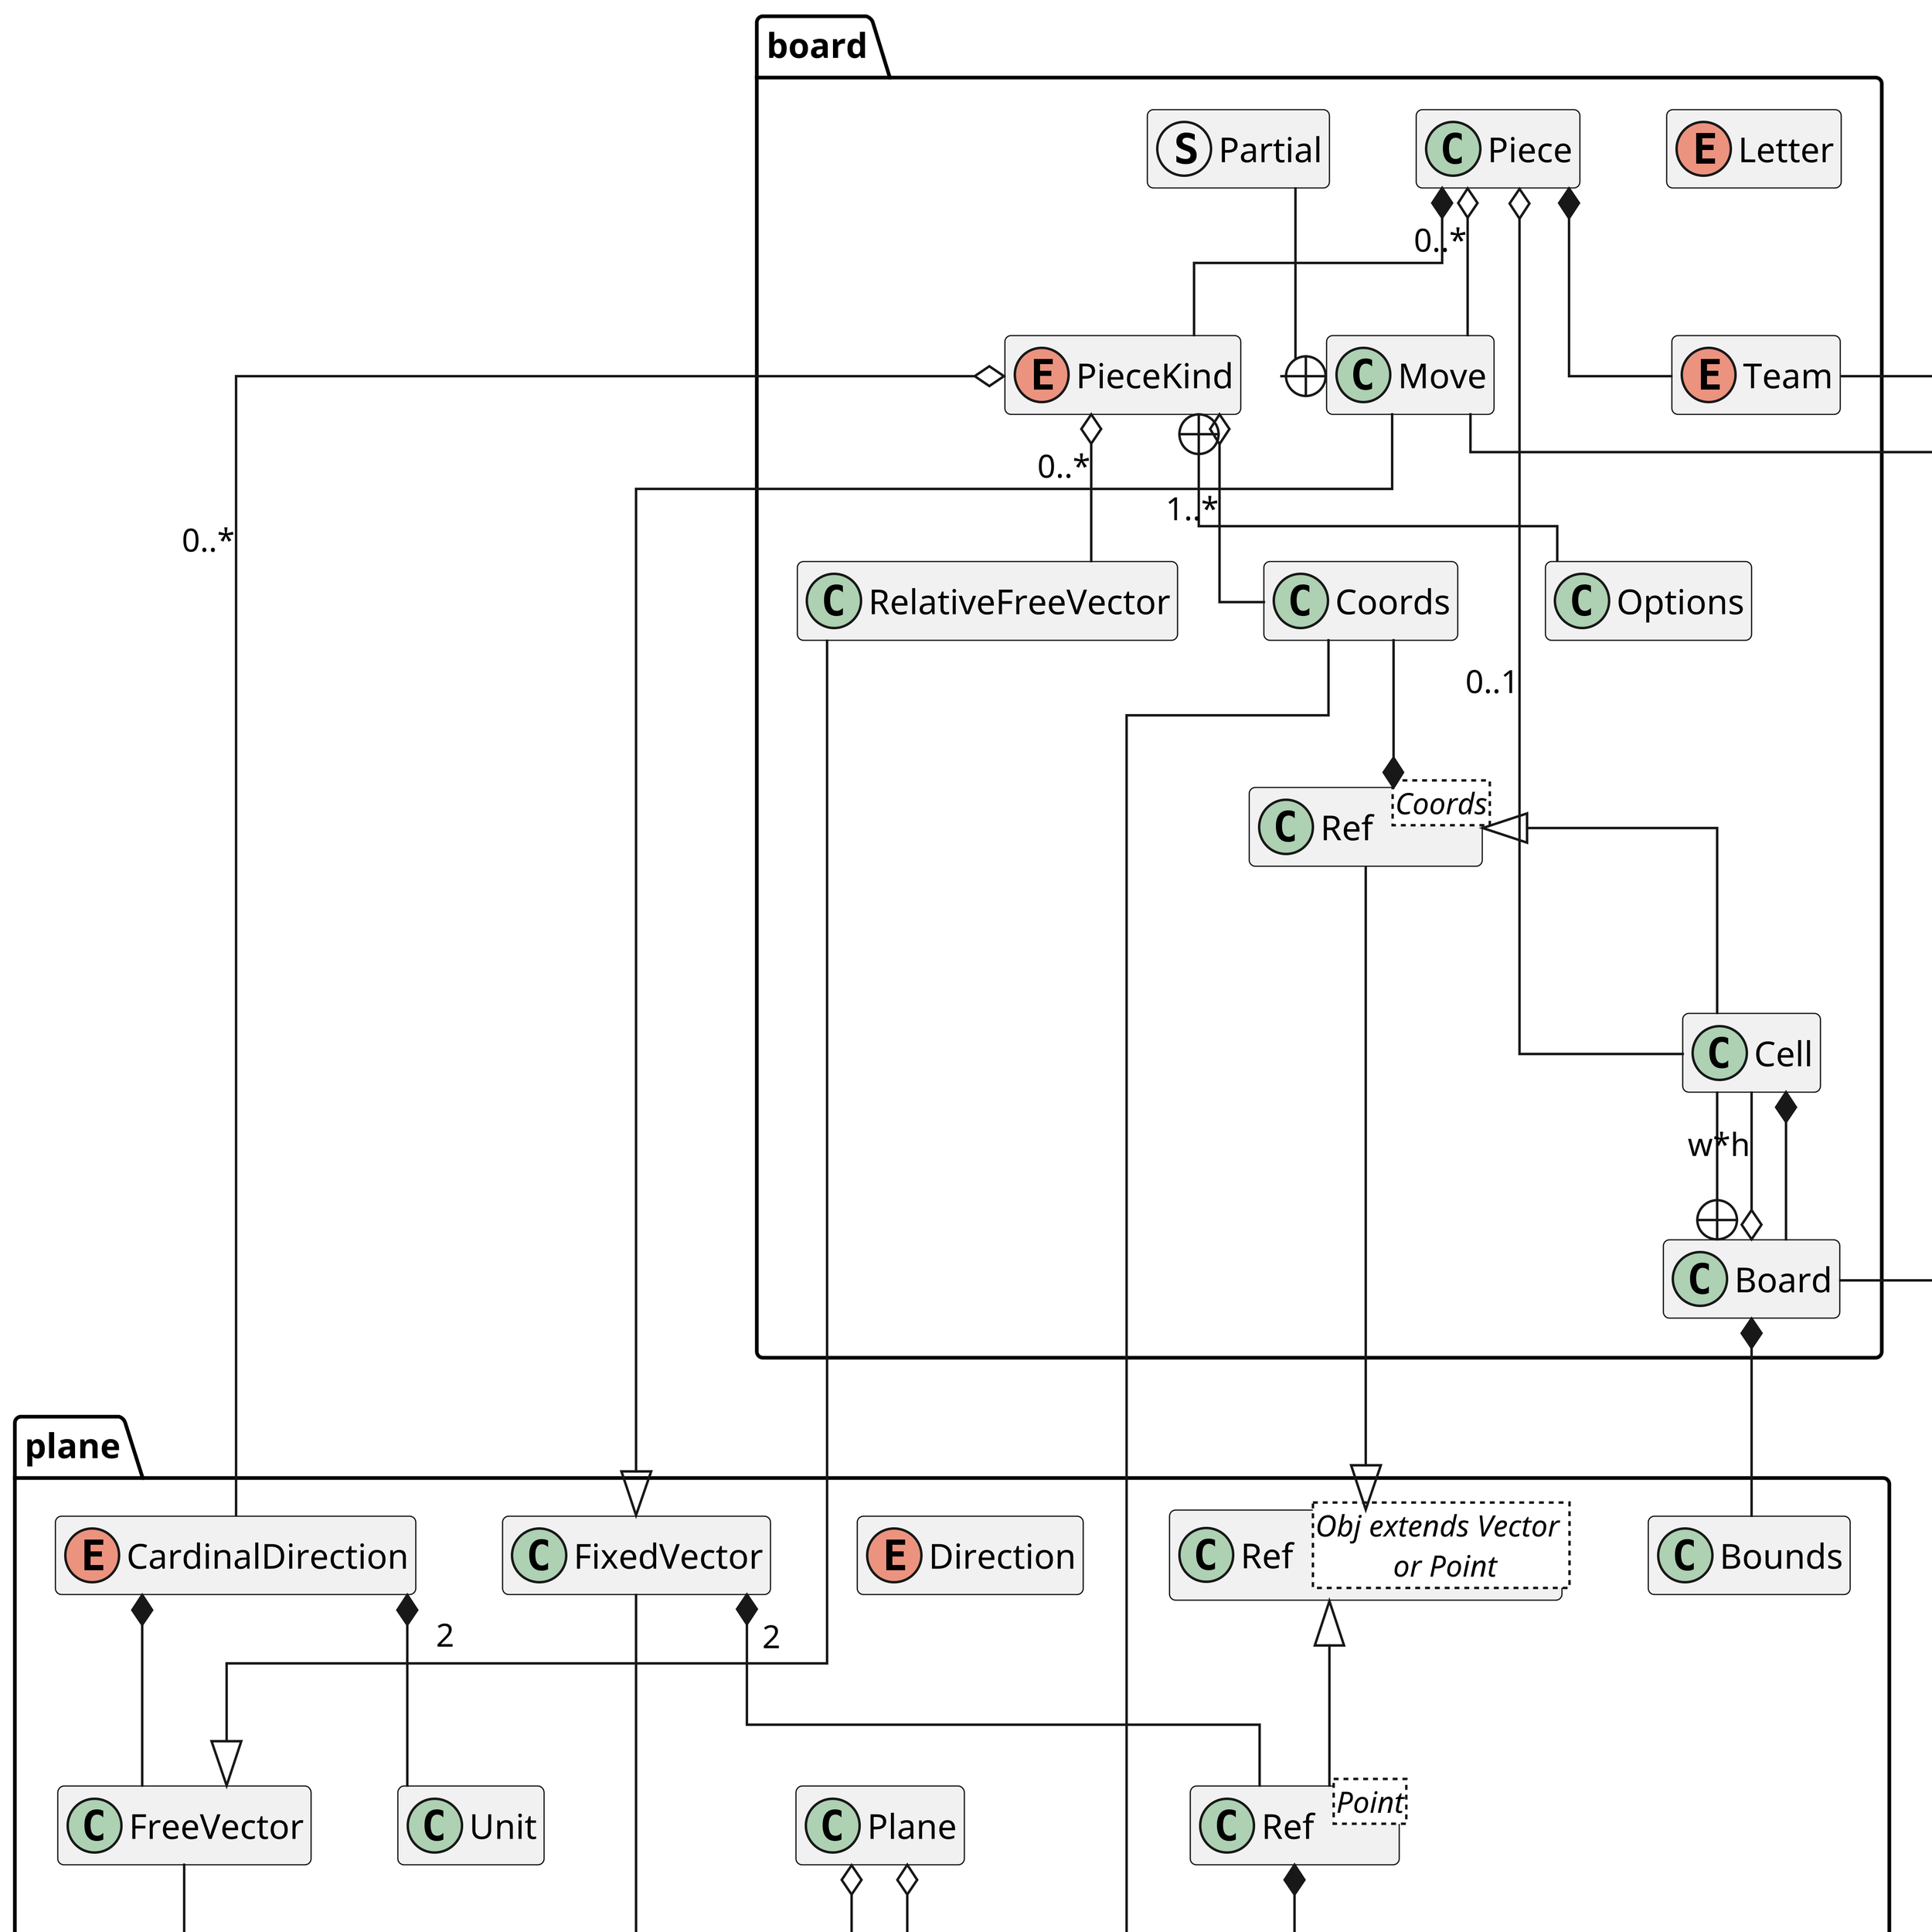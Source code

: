 @startuml
skinparam dpi 500
skinparam linetype ortho
set separator ::

hide members

namespace plane {
    class Unit

    abstract class Vector


    class FixedVector

    class FreeVector

    class Plane

    class Point

    class Bounds

    class Plane

    enum Direction

    enum CardinalDirection

    class Ref<Obj extends Vector \n or Point>

    class "Ref<Point>" as Ref_point extends Ref

	FixedVector --|> Vector
	FreeVector --|> Vector

    CardinalDirection *-- FreeVector
    CardinalDirection "2" *-- Unit
    Plane o-- Point : 0..*
    Plane o-- Vector : 0..*
    Ref_point *-- Point
    FixedVector "2" *-- Ref_point
}

namespace board {
     enum Letter {
         a
         b
         c
         d
         e
         f
         g
         h
     }

     enum PieceKind

     class Options

     enum Team {
         WHITE
         BLACK
         opponent() -> Team
         __invert__() -> Team
     }

     class Coords

     class Board

     class Piece {
        team: Team
        kind: PieceKind
        cell: Board.Cell
        history: list[Move]
        board: Board
        __init__(team: Team, kind: PieceKind, cell: Board.Cell)
        place(cell: Board.Cell) -> None
        move(move: Move) -> None
        get_moves() -> list[Board.Cell]
     }

     class "Ref<Coords>" as Ref_coords


     class Cell extends Ref_coords


     class RelativeFreeVector {
        dx: int
        dy: int
        __init__(self, dx: int, dy: int)
        __init__(self, d: CardinalDirection)
        __init__(self, a: int | CardinalDirection, b: int | None)
        mirrored() -> RelativeFreeVector
     }

     class Move {
	      piece: Piece
	      origin: Board.Cell
	      dest: Board.Cell
	      capture: Piece
	      __init__(self, piece: Piece, origin: Board.Cell, \n dest: Board.Cell, capture: Piece | None)
	      {static} from_notation(s: str, board: Board)
	      {static} query(s: str, team: Team) -> list[Move]
	      __str__() -> str
	 }

	 struct Partial {
		kind: PieceKind | None
		initial_file: Letter | None
		initial_rank: int | None
		is_capture: bool | None
		final_file: Letter | None
		final_rank: int | None

		check_nones(self, from_name: str) -> bool
		initial_might_eq(self, file: Letter, rank: int, kind: PieceKind) -> bool
		final_might_eq(self, file: Letter, rank: int, capture: bool) -> bool
	 }

	 Partial --+ Move

     Coords --|> Point
     RelativeFreeVector --|> FreeVector
     Move --|> FixedVector
     Ref_coords --|> Ref

     Piece o-- Move : 0..*
     Piece o-- Cell : 0..1
     Piece *-- Team
     Piece *-- PieceKind



     Board +-- Cell
     Cell *-- Board
     Coords --* Ref_coords

     Board *-- Bounds
     Board o-- Cell : w*h

     PieceKind +-- Options
     PieceKind o-- Coords : 1..*
     PieceKind o-- RelativeFreeVector : 0..*
     PieceKind o-- CardinalDirection : 0..*

}
namespace lib {
	class Menu

}
namespace game {
	class Game

	Board --* Game
	Team --* Game
	Move --o Game : 0..*

	Game --|> Menu
}


@enduml